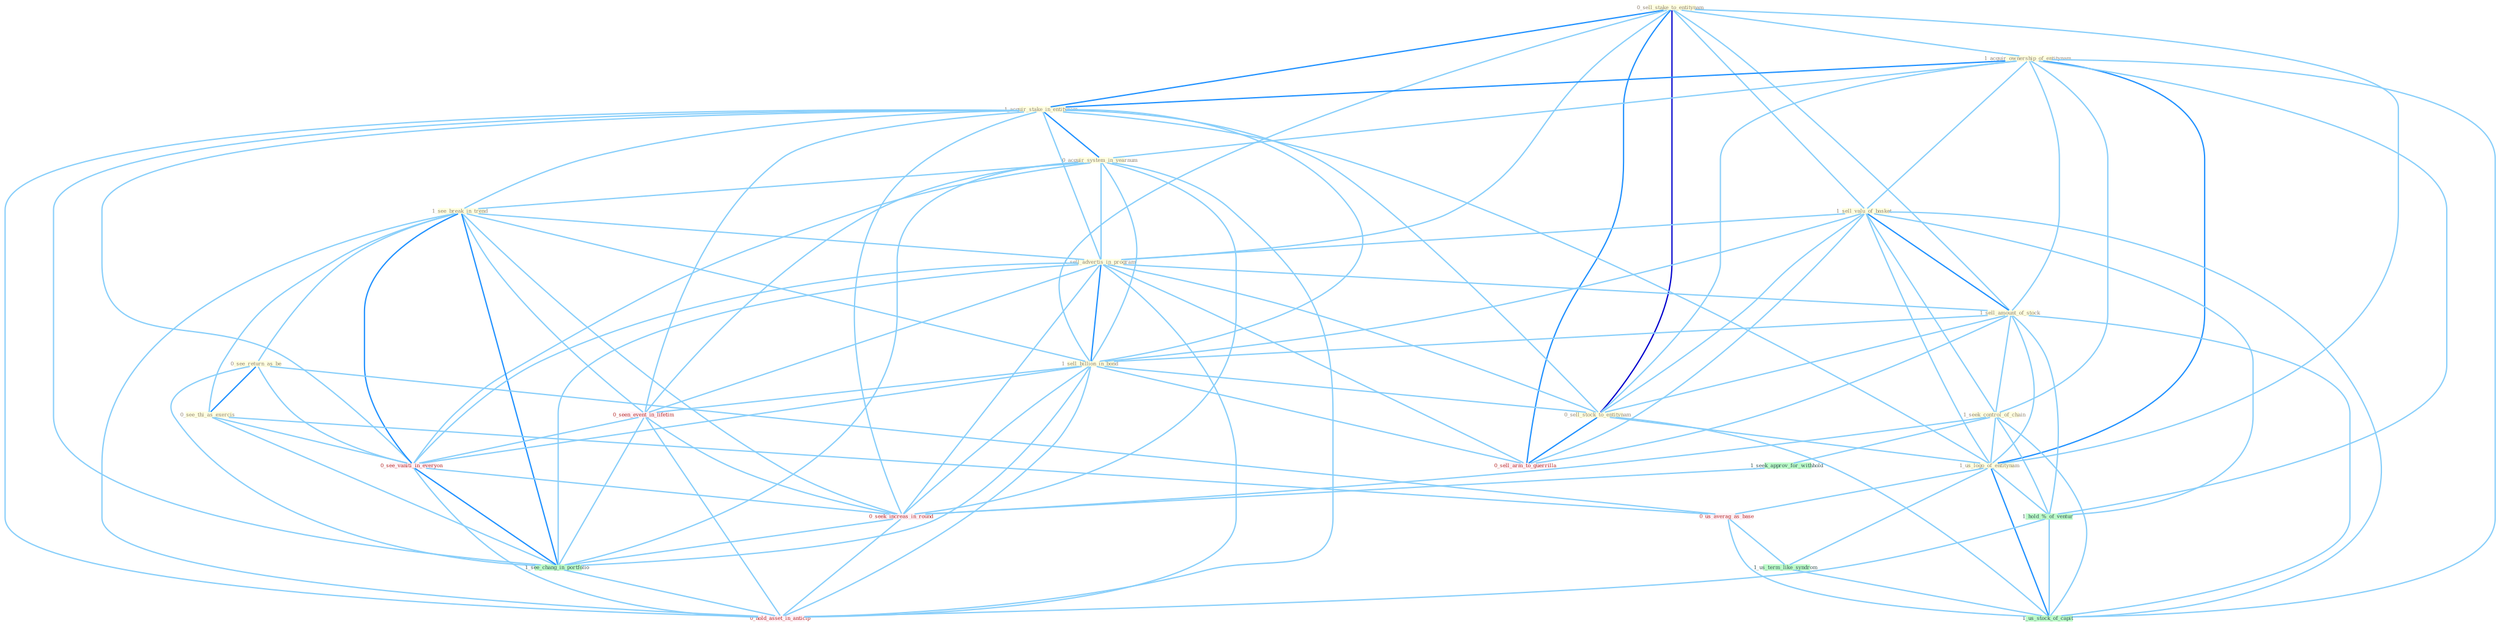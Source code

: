 Graph G{ 
    node
    [shape=polygon,style=filled,width=.5,height=.06,color="#BDFCC9",fixedsize=true,fontsize=4,
    fontcolor="#2f4f4f"];
    {node
    [color="#ffffe0", fontcolor="#8b7d6b"] "0_sell_stake_to_entitynam " "1_acquir_ownership_of_entitynam " "1_sell_valu_of_basket " "1_acquir_stake_in_entitynam " "0_acquir_system_in_yearnum " "1_see_break_in_trend " "1_sell_advertis_in_program " "1_sell_amount_of_stock " "0_see_return_as_be " "0_see_thi_as_exercis " "1_sell_billion_in_bond " "1_seek_control_of_chain " "0_sell_stock_to_entitynam " "1_us_logo_of_entitynam "}
{node [color="#fff0f5", fontcolor="#b22222"] "0_seen_event_in_lifetim " "0_us_averag_as_base " "0_see_vaniti_in_everyon " "0_sell_arm_to_guerrilla " "0_seek_increas_in_round " "0_hold_asset_in_anticip "}
edge [color="#B0E2FF"];

	"0_sell_stake_to_entitynam " -- "1_acquir_ownership_of_entitynam " [w="1", color="#87cefa" ];
	"0_sell_stake_to_entitynam " -- "1_sell_valu_of_basket " [w="1", color="#87cefa" ];
	"0_sell_stake_to_entitynam " -- "1_acquir_stake_in_entitynam " [w="2", color="#1e90ff" , len=0.8];
	"0_sell_stake_to_entitynam " -- "1_sell_advertis_in_program " [w="1", color="#87cefa" ];
	"0_sell_stake_to_entitynam " -- "1_sell_amount_of_stock " [w="1", color="#87cefa" ];
	"0_sell_stake_to_entitynam " -- "1_sell_billion_in_bond " [w="1", color="#87cefa" ];
	"0_sell_stake_to_entitynam " -- "0_sell_stock_to_entitynam " [w="3", color="#0000cd" , len=0.6];
	"0_sell_stake_to_entitynam " -- "1_us_logo_of_entitynam " [w="1", color="#87cefa" ];
	"0_sell_stake_to_entitynam " -- "0_sell_arm_to_guerrilla " [w="2", color="#1e90ff" , len=0.8];
	"1_acquir_ownership_of_entitynam " -- "1_sell_valu_of_basket " [w="1", color="#87cefa" ];
	"1_acquir_ownership_of_entitynam " -- "1_acquir_stake_in_entitynam " [w="2", color="#1e90ff" , len=0.8];
	"1_acquir_ownership_of_entitynam " -- "0_acquir_system_in_yearnum " [w="1", color="#87cefa" ];
	"1_acquir_ownership_of_entitynam " -- "1_sell_amount_of_stock " [w="1", color="#87cefa" ];
	"1_acquir_ownership_of_entitynam " -- "1_seek_control_of_chain " [w="1", color="#87cefa" ];
	"1_acquir_ownership_of_entitynam " -- "0_sell_stock_to_entitynam " [w="1", color="#87cefa" ];
	"1_acquir_ownership_of_entitynam " -- "1_us_logo_of_entitynam " [w="2", color="#1e90ff" , len=0.8];
	"1_acquir_ownership_of_entitynam " -- "1_hold_%_of_ventur " [w="1", color="#87cefa" ];
	"1_acquir_ownership_of_entitynam " -- "1_us_stock_of_capit " [w="1", color="#87cefa" ];
	"1_sell_valu_of_basket " -- "1_sell_advertis_in_program " [w="1", color="#87cefa" ];
	"1_sell_valu_of_basket " -- "1_sell_amount_of_stock " [w="2", color="#1e90ff" , len=0.8];
	"1_sell_valu_of_basket " -- "1_sell_billion_in_bond " [w="1", color="#87cefa" ];
	"1_sell_valu_of_basket " -- "1_seek_control_of_chain " [w="1", color="#87cefa" ];
	"1_sell_valu_of_basket " -- "0_sell_stock_to_entitynam " [w="1", color="#87cefa" ];
	"1_sell_valu_of_basket " -- "1_us_logo_of_entitynam " [w="1", color="#87cefa" ];
	"1_sell_valu_of_basket " -- "1_hold_%_of_ventur " [w="1", color="#87cefa" ];
	"1_sell_valu_of_basket " -- "0_sell_arm_to_guerrilla " [w="1", color="#87cefa" ];
	"1_sell_valu_of_basket " -- "1_us_stock_of_capit " [w="1", color="#87cefa" ];
	"1_acquir_stake_in_entitynam " -- "0_acquir_system_in_yearnum " [w="2", color="#1e90ff" , len=0.8];
	"1_acquir_stake_in_entitynam " -- "1_see_break_in_trend " [w="1", color="#87cefa" ];
	"1_acquir_stake_in_entitynam " -- "1_sell_advertis_in_program " [w="1", color="#87cefa" ];
	"1_acquir_stake_in_entitynam " -- "1_sell_billion_in_bond " [w="1", color="#87cefa" ];
	"1_acquir_stake_in_entitynam " -- "0_sell_stock_to_entitynam " [w="1", color="#87cefa" ];
	"1_acquir_stake_in_entitynam " -- "1_us_logo_of_entitynam " [w="1", color="#87cefa" ];
	"1_acquir_stake_in_entitynam " -- "0_seen_event_in_lifetim " [w="1", color="#87cefa" ];
	"1_acquir_stake_in_entitynam " -- "0_see_vaniti_in_everyon " [w="1", color="#87cefa" ];
	"1_acquir_stake_in_entitynam " -- "0_seek_increas_in_round " [w="1", color="#87cefa" ];
	"1_acquir_stake_in_entitynam " -- "1_see_chang_in_portfolio " [w="1", color="#87cefa" ];
	"1_acquir_stake_in_entitynam " -- "0_hold_asset_in_anticip " [w="1", color="#87cefa" ];
	"0_acquir_system_in_yearnum " -- "1_see_break_in_trend " [w="1", color="#87cefa" ];
	"0_acquir_system_in_yearnum " -- "1_sell_advertis_in_program " [w="1", color="#87cefa" ];
	"0_acquir_system_in_yearnum " -- "1_sell_billion_in_bond " [w="1", color="#87cefa" ];
	"0_acquir_system_in_yearnum " -- "0_seen_event_in_lifetim " [w="1", color="#87cefa" ];
	"0_acquir_system_in_yearnum " -- "0_see_vaniti_in_everyon " [w="1", color="#87cefa" ];
	"0_acquir_system_in_yearnum " -- "0_seek_increas_in_round " [w="1", color="#87cefa" ];
	"0_acquir_system_in_yearnum " -- "1_see_chang_in_portfolio " [w="1", color="#87cefa" ];
	"0_acquir_system_in_yearnum " -- "0_hold_asset_in_anticip " [w="1", color="#87cefa" ];
	"1_see_break_in_trend " -- "1_sell_advertis_in_program " [w="1", color="#87cefa" ];
	"1_see_break_in_trend " -- "0_see_return_as_be " [w="1", color="#87cefa" ];
	"1_see_break_in_trend " -- "0_see_thi_as_exercis " [w="1", color="#87cefa" ];
	"1_see_break_in_trend " -- "1_sell_billion_in_bond " [w="1", color="#87cefa" ];
	"1_see_break_in_trend " -- "0_seen_event_in_lifetim " [w="1", color="#87cefa" ];
	"1_see_break_in_trend " -- "0_see_vaniti_in_everyon " [w="2", color="#1e90ff" , len=0.8];
	"1_see_break_in_trend " -- "0_seek_increas_in_round " [w="1", color="#87cefa" ];
	"1_see_break_in_trend " -- "1_see_chang_in_portfolio " [w="2", color="#1e90ff" , len=0.8];
	"1_see_break_in_trend " -- "0_hold_asset_in_anticip " [w="1", color="#87cefa" ];
	"1_sell_advertis_in_program " -- "1_sell_amount_of_stock " [w="1", color="#87cefa" ];
	"1_sell_advertis_in_program " -- "1_sell_billion_in_bond " [w="2", color="#1e90ff" , len=0.8];
	"1_sell_advertis_in_program " -- "0_sell_stock_to_entitynam " [w="1", color="#87cefa" ];
	"1_sell_advertis_in_program " -- "0_seen_event_in_lifetim " [w="1", color="#87cefa" ];
	"1_sell_advertis_in_program " -- "0_see_vaniti_in_everyon " [w="1", color="#87cefa" ];
	"1_sell_advertis_in_program " -- "0_sell_arm_to_guerrilla " [w="1", color="#87cefa" ];
	"1_sell_advertis_in_program " -- "0_seek_increas_in_round " [w="1", color="#87cefa" ];
	"1_sell_advertis_in_program " -- "1_see_chang_in_portfolio " [w="1", color="#87cefa" ];
	"1_sell_advertis_in_program " -- "0_hold_asset_in_anticip " [w="1", color="#87cefa" ];
	"1_sell_amount_of_stock " -- "1_sell_billion_in_bond " [w="1", color="#87cefa" ];
	"1_sell_amount_of_stock " -- "1_seek_control_of_chain " [w="1", color="#87cefa" ];
	"1_sell_amount_of_stock " -- "0_sell_stock_to_entitynam " [w="1", color="#87cefa" ];
	"1_sell_amount_of_stock " -- "1_us_logo_of_entitynam " [w="1", color="#87cefa" ];
	"1_sell_amount_of_stock " -- "1_hold_%_of_ventur " [w="1", color="#87cefa" ];
	"1_sell_amount_of_stock " -- "0_sell_arm_to_guerrilla " [w="1", color="#87cefa" ];
	"1_sell_amount_of_stock " -- "1_us_stock_of_capit " [w="1", color="#87cefa" ];
	"0_see_return_as_be " -- "0_see_thi_as_exercis " [w="2", color="#1e90ff" , len=0.8];
	"0_see_return_as_be " -- "0_us_averag_as_base " [w="1", color="#87cefa" ];
	"0_see_return_as_be " -- "0_see_vaniti_in_everyon " [w="1", color="#87cefa" ];
	"0_see_return_as_be " -- "1_see_chang_in_portfolio " [w="1", color="#87cefa" ];
	"0_see_thi_as_exercis " -- "0_us_averag_as_base " [w="1", color="#87cefa" ];
	"0_see_thi_as_exercis " -- "0_see_vaniti_in_everyon " [w="1", color="#87cefa" ];
	"0_see_thi_as_exercis " -- "1_see_chang_in_portfolio " [w="1", color="#87cefa" ];
	"1_sell_billion_in_bond " -- "0_sell_stock_to_entitynam " [w="1", color="#87cefa" ];
	"1_sell_billion_in_bond " -- "0_seen_event_in_lifetim " [w="1", color="#87cefa" ];
	"1_sell_billion_in_bond " -- "0_see_vaniti_in_everyon " [w="1", color="#87cefa" ];
	"1_sell_billion_in_bond " -- "0_sell_arm_to_guerrilla " [w="1", color="#87cefa" ];
	"1_sell_billion_in_bond " -- "0_seek_increas_in_round " [w="1", color="#87cefa" ];
	"1_sell_billion_in_bond " -- "1_see_chang_in_portfolio " [w="1", color="#87cefa" ];
	"1_sell_billion_in_bond " -- "0_hold_asset_in_anticip " [w="1", color="#87cefa" ];
	"1_seek_control_of_chain " -- "1_us_logo_of_entitynam " [w="1", color="#87cefa" ];
	"1_seek_control_of_chain " -- "1_seek_approv_for_withhold " [w="1", color="#87cefa" ];
	"1_seek_control_of_chain " -- "1_hold_%_of_ventur " [w="1", color="#87cefa" ];
	"1_seek_control_of_chain " -- "0_seek_increas_in_round " [w="1", color="#87cefa" ];
	"1_seek_control_of_chain " -- "1_us_stock_of_capit " [w="1", color="#87cefa" ];
	"0_sell_stock_to_entitynam " -- "1_us_logo_of_entitynam " [w="1", color="#87cefa" ];
	"0_sell_stock_to_entitynam " -- "0_sell_arm_to_guerrilla " [w="2", color="#1e90ff" , len=0.8];
	"0_sell_stock_to_entitynam " -- "1_us_stock_of_capit " [w="1", color="#87cefa" ];
	"1_us_logo_of_entitynam " -- "0_us_averag_as_base " [w="1", color="#87cefa" ];
	"1_us_logo_of_entitynam " -- "1_us_term_like_syndrom " [w="1", color="#87cefa" ];
	"1_us_logo_of_entitynam " -- "1_hold_%_of_ventur " [w="1", color="#87cefa" ];
	"1_us_logo_of_entitynam " -- "1_us_stock_of_capit " [w="2", color="#1e90ff" , len=0.8];
	"0_seen_event_in_lifetim " -- "0_see_vaniti_in_everyon " [w="1", color="#87cefa" ];
	"0_seen_event_in_lifetim " -- "0_seek_increas_in_round " [w="1", color="#87cefa" ];
	"0_seen_event_in_lifetim " -- "1_see_chang_in_portfolio " [w="1", color="#87cefa" ];
	"0_seen_event_in_lifetim " -- "0_hold_asset_in_anticip " [w="1", color="#87cefa" ];
	"0_us_averag_as_base " -- "1_us_term_like_syndrom " [w="1", color="#87cefa" ];
	"0_us_averag_as_base " -- "1_us_stock_of_capit " [w="1", color="#87cefa" ];
	"1_us_term_like_syndrom " -- "1_us_stock_of_capit " [w="1", color="#87cefa" ];
	"1_seek_approv_for_withhold " -- "0_seek_increas_in_round " [w="1", color="#87cefa" ];
	"1_hold_%_of_ventur " -- "1_us_stock_of_capit " [w="1", color="#87cefa" ];
	"1_hold_%_of_ventur " -- "0_hold_asset_in_anticip " [w="1", color="#87cefa" ];
	"0_see_vaniti_in_everyon " -- "0_seek_increas_in_round " [w="1", color="#87cefa" ];
	"0_see_vaniti_in_everyon " -- "1_see_chang_in_portfolio " [w="2", color="#1e90ff" , len=0.8];
	"0_see_vaniti_in_everyon " -- "0_hold_asset_in_anticip " [w="1", color="#87cefa" ];
	"0_seek_increas_in_round " -- "1_see_chang_in_portfolio " [w="1", color="#87cefa" ];
	"0_seek_increas_in_round " -- "0_hold_asset_in_anticip " [w="1", color="#87cefa" ];
	"1_see_chang_in_portfolio " -- "0_hold_asset_in_anticip " [w="1", color="#87cefa" ];
}